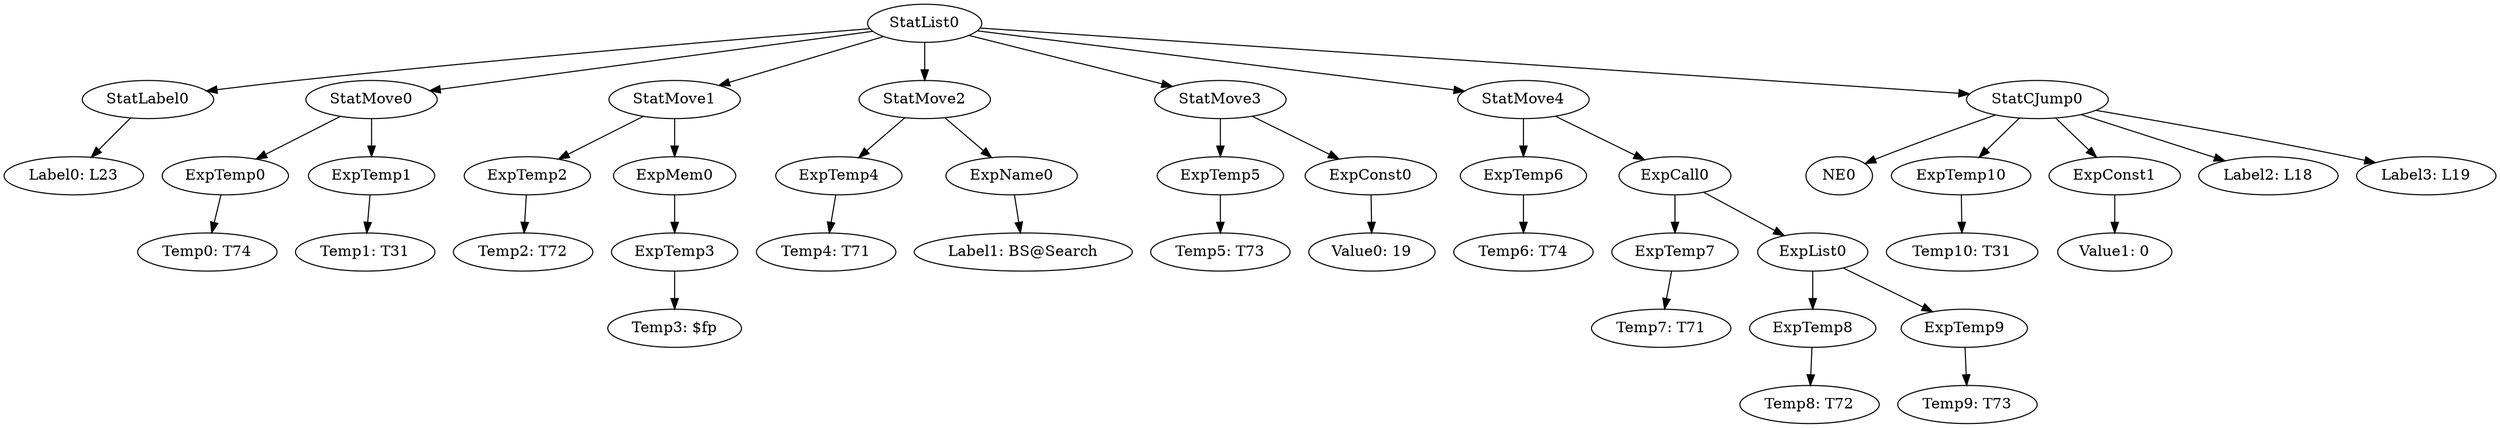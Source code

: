 digraph {
	ordering = out;
	ExpConst1 -> "Value1: 0";
	ExpCall0 -> ExpTemp7;
	ExpCall0 -> ExpList0;
	StatCJump0 -> NE0;
	StatCJump0 -> ExpTemp10;
	StatCJump0 -> ExpConst1;
	StatCJump0 -> "Label2: L18";
	StatCJump0 -> "Label3: L19";
	ExpTemp8 -> "Temp8: T72";
	StatMove1 -> ExpTemp2;
	StatMove1 -> ExpMem0;
	ExpTemp3 -> "Temp3: $fp";
	ExpTemp10 -> "Temp10: T31";
	ExpTemp2 -> "Temp2: T72";
	StatMove2 -> ExpTemp4;
	StatMove2 -> ExpName0;
	StatLabel0 -> "Label0: L23";
	StatList0 -> StatLabel0;
	StatList0 -> StatMove0;
	StatList0 -> StatMove1;
	StatList0 -> StatMove2;
	StatList0 -> StatMove3;
	StatList0 -> StatMove4;
	StatList0 -> StatCJump0;
	ExpTemp0 -> "Temp0: T74";
	StatMove0 -> ExpTemp0;
	StatMove0 -> ExpTemp1;
	ExpName0 -> "Label1: BS@Search";
	ExpTemp4 -> "Temp4: T71";
	ExpTemp7 -> "Temp7: T71";
	ExpTemp1 -> "Temp1: T31";
	ExpTemp5 -> "Temp5: T73";
	StatMove3 -> ExpTemp5;
	StatMove3 -> ExpConst0;
	ExpConst0 -> "Value0: 19";
	ExpTemp6 -> "Temp6: T74";
	ExpMem0 -> ExpTemp3;
	StatMove4 -> ExpTemp6;
	StatMove4 -> ExpCall0;
	ExpList0 -> ExpTemp8;
	ExpList0 -> ExpTemp9;
	ExpTemp9 -> "Temp9: T73";
}

